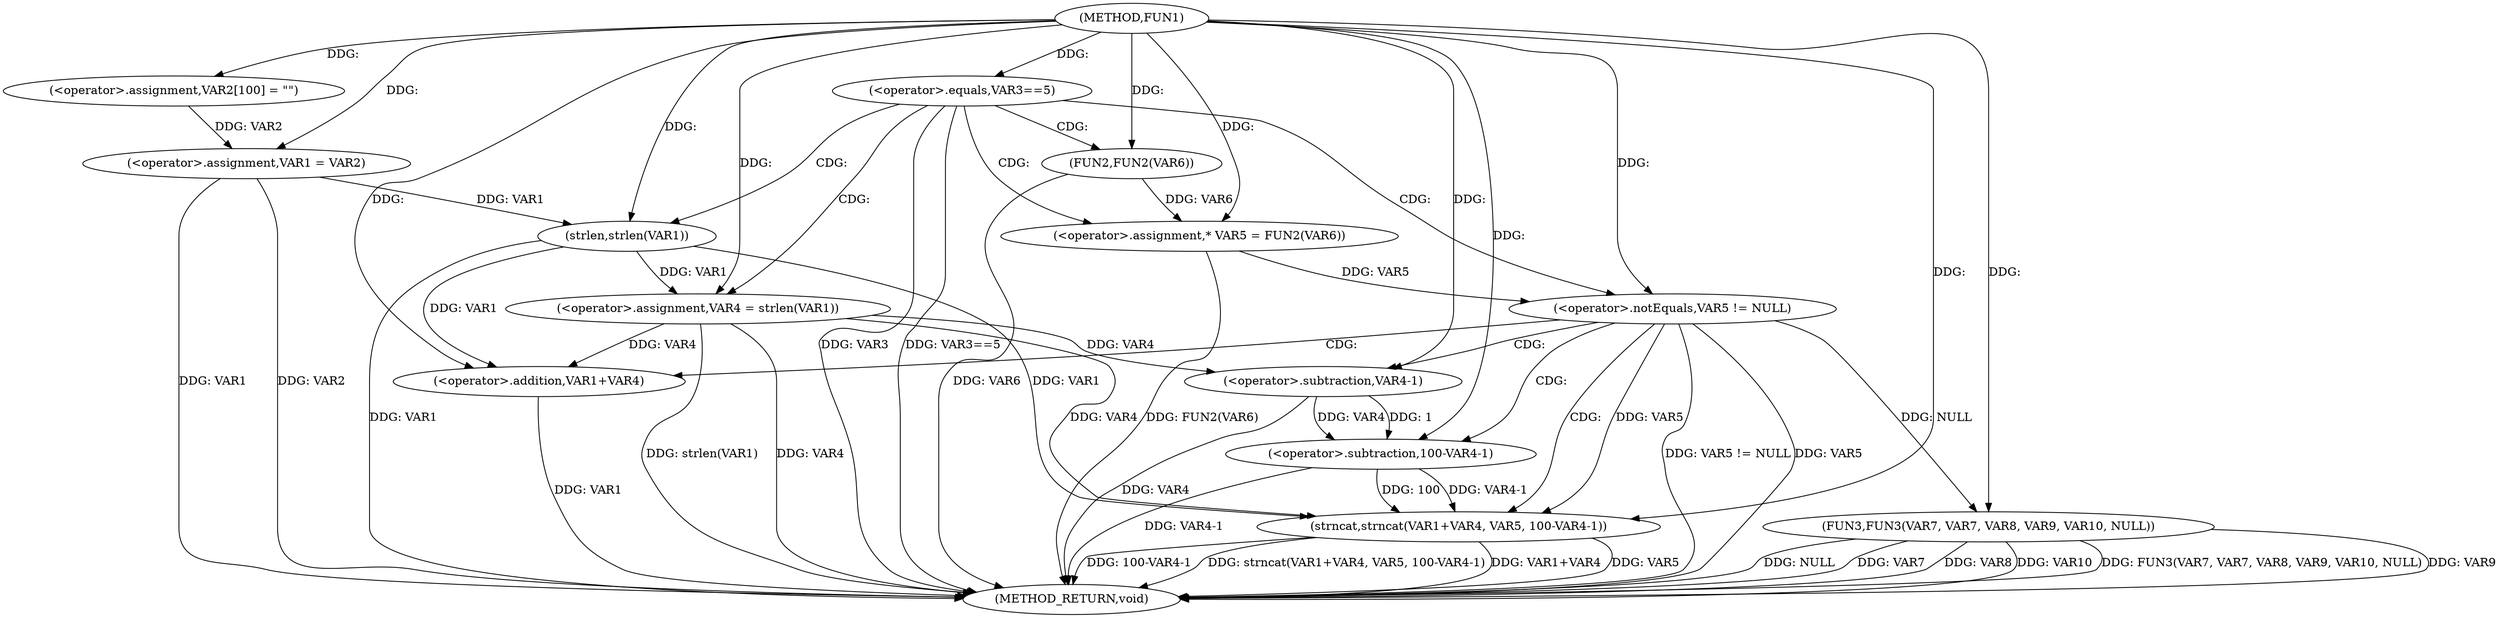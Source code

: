 digraph FUN1 {  
"1000100" [label = "(METHOD,FUN1)" ]
"1000148" [label = "(METHOD_RETURN,void)" ]
"1000104" [label = "(<operator>.assignment,VAR2[100] = \"\")" ]
"1000107" [label = "(<operator>.assignment,VAR1 = VAR2)" ]
"1000111" [label = "(<operator>.equals,VAR3==5)" ]
"1000117" [label = "(<operator>.assignment,VAR4 = strlen(VAR1))" ]
"1000119" [label = "(strlen,strlen(VAR1))" ]
"1000122" [label = "(<operator>.assignment,* VAR5 = FUN2(VAR6))" ]
"1000124" [label = "(FUN2,FUN2(VAR6))" ]
"1000127" [label = "(<operator>.notEquals,VAR5 != NULL)" ]
"1000131" [label = "(strncat,strncat(VAR1+VAR4, VAR5, 100-VAR4-1))" ]
"1000132" [label = "(<operator>.addition,VAR1+VAR4)" ]
"1000136" [label = "(<operator>.subtraction,100-VAR4-1)" ]
"1000138" [label = "(<operator>.subtraction,VAR4-1)" ]
"1000141" [label = "(FUN3,FUN3(VAR7, VAR7, VAR8, VAR9, VAR10, NULL))" ]
  "1000141" -> "1000148"  [ label = "DDG: VAR7"] 
  "1000124" -> "1000148"  [ label = "DDG: VAR6"] 
  "1000107" -> "1000148"  [ label = "DDG: VAR1"] 
  "1000141" -> "1000148"  [ label = "DDG: VAR8"] 
  "1000127" -> "1000148"  [ label = "DDG: VAR5 != NULL"] 
  "1000117" -> "1000148"  [ label = "DDG: VAR4"] 
  "1000117" -> "1000148"  [ label = "DDG: strlen(VAR1)"] 
  "1000141" -> "1000148"  [ label = "DDG: VAR10"] 
  "1000107" -> "1000148"  [ label = "DDG: VAR2"] 
  "1000131" -> "1000148"  [ label = "DDG: VAR1+VAR4"] 
  "1000141" -> "1000148"  [ label = "DDG: FUN3(VAR7, VAR7, VAR8, VAR9, VAR10, NULL)"] 
  "1000138" -> "1000148"  [ label = "DDG: VAR4"] 
  "1000132" -> "1000148"  [ label = "DDG: VAR1"] 
  "1000111" -> "1000148"  [ label = "DDG: VAR3"] 
  "1000131" -> "1000148"  [ label = "DDG: VAR5"] 
  "1000119" -> "1000148"  [ label = "DDG: VAR1"] 
  "1000131" -> "1000148"  [ label = "DDG: 100-VAR4-1"] 
  "1000141" -> "1000148"  [ label = "DDG: VAR9"] 
  "1000127" -> "1000148"  [ label = "DDG: VAR5"] 
  "1000136" -> "1000148"  [ label = "DDG: VAR4-1"] 
  "1000141" -> "1000148"  [ label = "DDG: NULL"] 
  "1000111" -> "1000148"  [ label = "DDG: VAR3==5"] 
  "1000131" -> "1000148"  [ label = "DDG: strncat(VAR1+VAR4, VAR5, 100-VAR4-1)"] 
  "1000122" -> "1000148"  [ label = "DDG: FUN2(VAR6)"] 
  "1000100" -> "1000104"  [ label = "DDG: "] 
  "1000104" -> "1000107"  [ label = "DDG: VAR2"] 
  "1000100" -> "1000107"  [ label = "DDG: "] 
  "1000100" -> "1000111"  [ label = "DDG: "] 
  "1000119" -> "1000117"  [ label = "DDG: VAR1"] 
  "1000100" -> "1000117"  [ label = "DDG: "] 
  "1000107" -> "1000119"  [ label = "DDG: VAR1"] 
  "1000100" -> "1000119"  [ label = "DDG: "] 
  "1000124" -> "1000122"  [ label = "DDG: VAR6"] 
  "1000100" -> "1000122"  [ label = "DDG: "] 
  "1000100" -> "1000124"  [ label = "DDG: "] 
  "1000122" -> "1000127"  [ label = "DDG: VAR5"] 
  "1000100" -> "1000127"  [ label = "DDG: "] 
  "1000119" -> "1000131"  [ label = "DDG: VAR1"] 
  "1000100" -> "1000131"  [ label = "DDG: "] 
  "1000117" -> "1000131"  [ label = "DDG: VAR4"] 
  "1000119" -> "1000132"  [ label = "DDG: VAR1"] 
  "1000100" -> "1000132"  [ label = "DDG: "] 
  "1000117" -> "1000132"  [ label = "DDG: VAR4"] 
  "1000127" -> "1000131"  [ label = "DDG: VAR5"] 
  "1000136" -> "1000131"  [ label = "DDG: 100"] 
  "1000136" -> "1000131"  [ label = "DDG: VAR4-1"] 
  "1000100" -> "1000136"  [ label = "DDG: "] 
  "1000138" -> "1000136"  [ label = "DDG: VAR4"] 
  "1000138" -> "1000136"  [ label = "DDG: 1"] 
  "1000100" -> "1000138"  [ label = "DDG: "] 
  "1000117" -> "1000138"  [ label = "DDG: VAR4"] 
  "1000100" -> "1000141"  [ label = "DDG: "] 
  "1000127" -> "1000141"  [ label = "DDG: NULL"] 
  "1000111" -> "1000124"  [ label = "CDG: "] 
  "1000111" -> "1000119"  [ label = "CDG: "] 
  "1000111" -> "1000117"  [ label = "CDG: "] 
  "1000111" -> "1000127"  [ label = "CDG: "] 
  "1000111" -> "1000122"  [ label = "CDG: "] 
  "1000127" -> "1000132"  [ label = "CDG: "] 
  "1000127" -> "1000131"  [ label = "CDG: "] 
  "1000127" -> "1000136"  [ label = "CDG: "] 
  "1000127" -> "1000138"  [ label = "CDG: "] 
}
